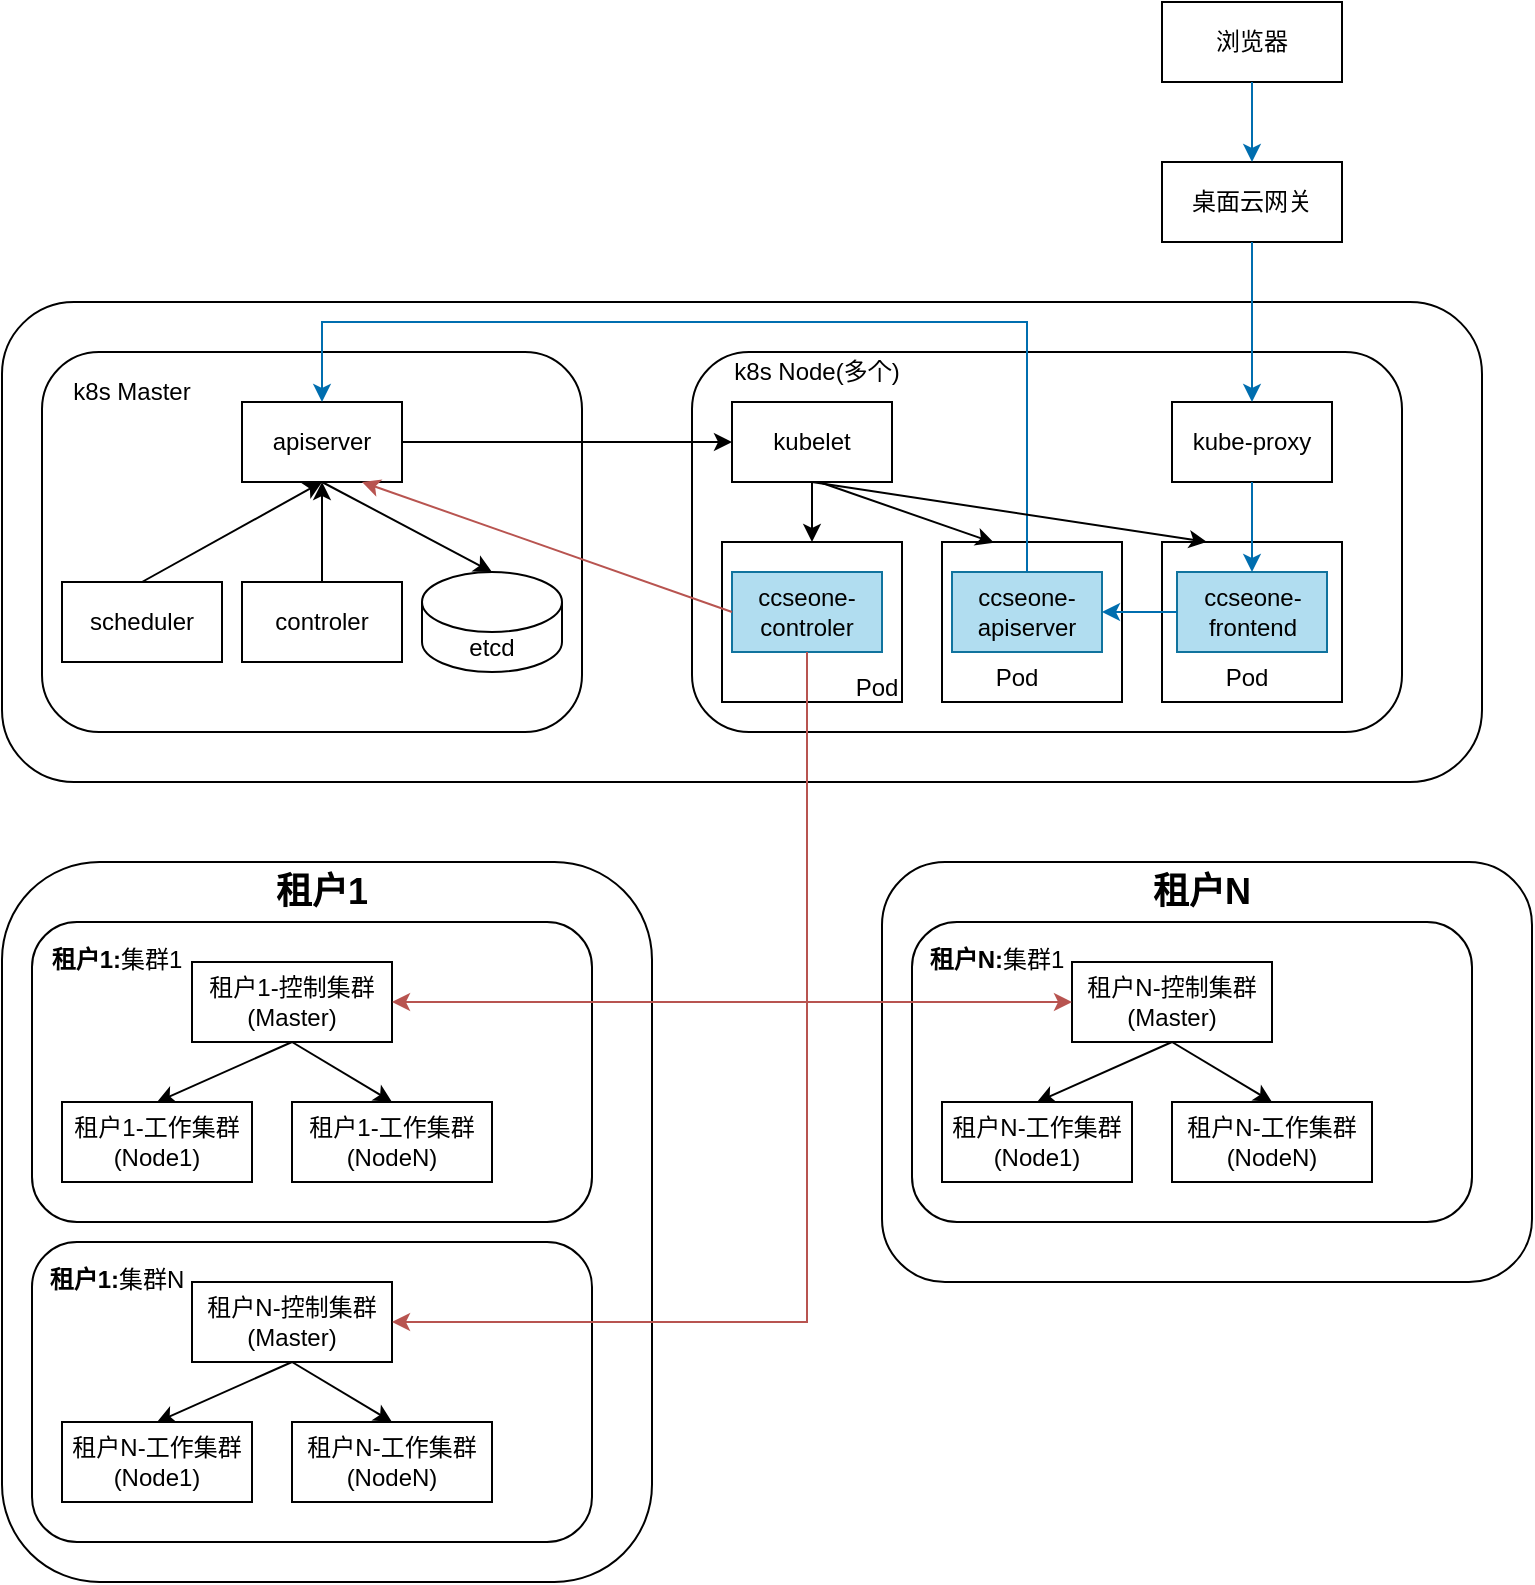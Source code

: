 <mxfile version="21.2.9" type="github">
  <diagram name="第 1 页" id="EIDiARR_dXdDSFOwPV3g">
    <mxGraphModel dx="1247" dy="692" grid="1" gridSize="10" guides="1" tooltips="1" connect="1" arrows="1" fold="1" page="1" pageScale="1" pageWidth="827" pageHeight="1169" math="0" shadow="0">
      <root>
        <mxCell id="0" />
        <mxCell id="1" parent="0" />
        <mxCell id="vyqBwXJfIFNPgKrzf0KV-5" value="" style="rounded=1;whiteSpace=wrap;html=1;" vertex="1" parent="1">
          <mxGeometry x="20" y="180" width="740" height="240" as="geometry" />
        </mxCell>
        <mxCell id="vyqBwXJfIFNPgKrzf0KV-7" value="" style="rounded=1;whiteSpace=wrap;html=1;" vertex="1" parent="1">
          <mxGeometry x="40" y="205" width="270" height="190" as="geometry" />
        </mxCell>
        <mxCell id="vyqBwXJfIFNPgKrzf0KV-10" value="etcd" style="shape=cylinder3;whiteSpace=wrap;html=1;boundedLbl=1;backgroundOutline=1;size=15;" vertex="1" parent="1">
          <mxGeometry x="230" y="315" width="70" height="50" as="geometry" />
        </mxCell>
        <mxCell id="vyqBwXJfIFNPgKrzf0KV-12" value="apiserver" style="rounded=0;whiteSpace=wrap;html=1;" vertex="1" parent="1">
          <mxGeometry x="140" y="230" width="80" height="40" as="geometry" />
        </mxCell>
        <mxCell id="vyqBwXJfIFNPgKrzf0KV-14" value="scheduler" style="rounded=0;whiteSpace=wrap;html=1;" vertex="1" parent="1">
          <mxGeometry x="50" y="320" width="80" height="40" as="geometry" />
        </mxCell>
        <mxCell id="vyqBwXJfIFNPgKrzf0KV-15" value="controler" style="rounded=0;whiteSpace=wrap;html=1;" vertex="1" parent="1">
          <mxGeometry x="140" y="320" width="80" height="40" as="geometry" />
        </mxCell>
        <mxCell id="vyqBwXJfIFNPgKrzf0KV-16" value="k8s Master" style="text;html=1;strokeColor=none;fillColor=none;align=center;verticalAlign=middle;whiteSpace=wrap;rounded=0;" vertex="1" parent="1">
          <mxGeometry x="50" y="210" width="70" height="30" as="geometry" />
        </mxCell>
        <mxCell id="vyqBwXJfIFNPgKrzf0KV-17" value="" style="rounded=1;whiteSpace=wrap;html=1;" vertex="1" parent="1">
          <mxGeometry x="365" y="205" width="355" height="190" as="geometry" />
        </mxCell>
        <mxCell id="vyqBwXJfIFNPgKrzf0KV-22" value="k8s Node(多个)" style="text;html=1;strokeColor=none;fillColor=none;align=center;verticalAlign=middle;whiteSpace=wrap;rounded=0;" vertex="1" parent="1">
          <mxGeometry x="385" y="200" width="85" height="30" as="geometry" />
        </mxCell>
        <mxCell id="vyqBwXJfIFNPgKrzf0KV-23" value="" style="endArrow=classic;html=1;rounded=0;entryX=0.5;entryY=1;entryDx=0;entryDy=0;exitX=0.5;exitY=0;exitDx=0;exitDy=0;" edge="1" parent="1" source="vyqBwXJfIFNPgKrzf0KV-14" target="vyqBwXJfIFNPgKrzf0KV-12">
          <mxGeometry width="50" height="50" relative="1" as="geometry">
            <mxPoint x="-170" y="390" as="sourcePoint" />
            <mxPoint x="-120" y="340" as="targetPoint" />
          </mxGeometry>
        </mxCell>
        <mxCell id="vyqBwXJfIFNPgKrzf0KV-24" value="" style="endArrow=classic;html=1;rounded=0;entryX=0.5;entryY=1;entryDx=0;entryDy=0;exitX=0.5;exitY=0;exitDx=0;exitDy=0;" edge="1" parent="1" source="vyqBwXJfIFNPgKrzf0KV-15" target="vyqBwXJfIFNPgKrzf0KV-12">
          <mxGeometry width="50" height="50" relative="1" as="geometry">
            <mxPoint x="240" y="520" as="sourcePoint" />
            <mxPoint x="290" y="470" as="targetPoint" />
          </mxGeometry>
        </mxCell>
        <mxCell id="vyqBwXJfIFNPgKrzf0KV-25" value="" style="endArrow=classic;html=1;rounded=0;exitX=0.5;exitY=1;exitDx=0;exitDy=0;entryX=0.5;entryY=0;entryDx=0;entryDy=0;entryPerimeter=0;" edge="1" parent="1" source="vyqBwXJfIFNPgKrzf0KV-12" target="vyqBwXJfIFNPgKrzf0KV-10">
          <mxGeometry width="50" height="50" relative="1" as="geometry">
            <mxPoint x="290" y="190" as="sourcePoint" />
            <mxPoint x="340" y="140" as="targetPoint" />
          </mxGeometry>
        </mxCell>
        <mxCell id="vyqBwXJfIFNPgKrzf0KV-27" value="kubelet" style="rounded=0;whiteSpace=wrap;html=1;" vertex="1" parent="1">
          <mxGeometry x="385" y="230" width="80" height="40" as="geometry" />
        </mxCell>
        <mxCell id="vyqBwXJfIFNPgKrzf0KV-28" value="kube-proxy" style="rounded=0;whiteSpace=wrap;html=1;" vertex="1" parent="1">
          <mxGeometry x="605" y="230" width="80" height="40" as="geometry" />
        </mxCell>
        <mxCell id="vyqBwXJfIFNPgKrzf0KV-29" value="" style="rounded=0;whiteSpace=wrap;html=1;" vertex="1" parent="1">
          <mxGeometry x="380" y="300" width="90" height="80" as="geometry" />
        </mxCell>
        <mxCell id="vyqBwXJfIFNPgKrzf0KV-2" value="ccseone-controler" style="rounded=0;whiteSpace=wrap;html=1;fillColor=#b1ddf0;strokeColor=#10739e;" vertex="1" parent="1">
          <mxGeometry x="385" y="315" width="75" height="40" as="geometry" />
        </mxCell>
        <mxCell id="vyqBwXJfIFNPgKrzf0KV-30" value="Pod" style="text;html=1;strokeColor=none;fillColor=none;align=center;verticalAlign=middle;whiteSpace=wrap;rounded=0;" vertex="1" parent="1">
          <mxGeometry x="425" y="365" width="65" height="15" as="geometry" />
        </mxCell>
        <mxCell id="vyqBwXJfIFNPgKrzf0KV-31" value="" style="rounded=0;whiteSpace=wrap;html=1;" vertex="1" parent="1">
          <mxGeometry x="490" y="300" width="90" height="80" as="geometry" />
        </mxCell>
        <mxCell id="vyqBwXJfIFNPgKrzf0KV-32" value="ccseone-apiserver" style="rounded=0;whiteSpace=wrap;html=1;fillColor=#b1ddf0;strokeColor=#10739e;" vertex="1" parent="1">
          <mxGeometry x="495" y="315" width="75" height="40" as="geometry" />
        </mxCell>
        <mxCell id="vyqBwXJfIFNPgKrzf0KV-33" value="Pod" style="text;html=1;strokeColor=none;fillColor=none;align=center;verticalAlign=middle;whiteSpace=wrap;rounded=0;" vertex="1" parent="1">
          <mxGeometry x="495" y="360" width="65" height="15" as="geometry" />
        </mxCell>
        <mxCell id="vyqBwXJfIFNPgKrzf0KV-34" value="" style="rounded=0;whiteSpace=wrap;html=1;" vertex="1" parent="1">
          <mxGeometry x="600" y="300" width="90" height="80" as="geometry" />
        </mxCell>
        <mxCell id="vyqBwXJfIFNPgKrzf0KV-35" value="ccseone-frontend" style="rounded=0;whiteSpace=wrap;html=1;fillColor=#b1ddf0;strokeColor=#10739e;" vertex="1" parent="1">
          <mxGeometry x="607.5" y="315" width="75" height="40" as="geometry" />
        </mxCell>
        <mxCell id="vyqBwXJfIFNPgKrzf0KV-36" value="Pod" style="text;html=1;strokeColor=none;fillColor=none;align=center;verticalAlign=middle;whiteSpace=wrap;rounded=0;" vertex="1" parent="1">
          <mxGeometry x="610" y="360" width="65" height="15" as="geometry" />
        </mxCell>
        <mxCell id="vyqBwXJfIFNPgKrzf0KV-37" value="" style="endArrow=classic;html=1;rounded=0;entryX=1;entryY=0.5;entryDx=0;entryDy=0;strokeColor=#006EAF;" edge="1" parent="1" source="vyqBwXJfIFNPgKrzf0KV-35" target="vyqBwXJfIFNPgKrzf0KV-32">
          <mxGeometry width="50" height="50" relative="1" as="geometry">
            <mxPoint x="590" y="510" as="sourcePoint" />
            <mxPoint x="640" y="460" as="targetPoint" />
          </mxGeometry>
        </mxCell>
        <mxCell id="vyqBwXJfIFNPgKrzf0KV-38" value="" style="endArrow=classic;html=1;rounded=0;exitX=1;exitY=0.5;exitDx=0;exitDy=0;entryX=0;entryY=0.5;entryDx=0;entryDy=0;" edge="1" parent="1" source="vyqBwXJfIFNPgKrzf0KV-12" target="vyqBwXJfIFNPgKrzf0KV-27">
          <mxGeometry width="50" height="50" relative="1" as="geometry">
            <mxPoint x="390" y="480" as="sourcePoint" />
            <mxPoint x="440" y="430" as="targetPoint" />
          </mxGeometry>
        </mxCell>
        <mxCell id="vyqBwXJfIFNPgKrzf0KV-39" value="" style="endArrow=classic;html=1;rounded=0;exitX=0.5;exitY=1;exitDx=0;exitDy=0;strokeColor=#006EAF;entryX=0.5;entryY=0;entryDx=0;entryDy=0;" edge="1" parent="1" source="vyqBwXJfIFNPgKrzf0KV-28" target="vyqBwXJfIFNPgKrzf0KV-35">
          <mxGeometry width="50" height="50" relative="1" as="geometry">
            <mxPoint x="810" y="450" as="sourcePoint" />
            <mxPoint x="860" y="400" as="targetPoint" />
          </mxGeometry>
        </mxCell>
        <mxCell id="vyqBwXJfIFNPgKrzf0KV-40" value="桌面云网关" style="rounded=0;whiteSpace=wrap;html=1;" vertex="1" parent="1">
          <mxGeometry x="600" y="110" width="90" height="40" as="geometry" />
        </mxCell>
        <mxCell id="vyqBwXJfIFNPgKrzf0KV-42" value="" style="endArrow=classic;html=1;rounded=0;exitX=0.5;exitY=1;exitDx=0;exitDy=0;strokeColor=#006EAF;" edge="1" parent="1" source="vyqBwXJfIFNPgKrzf0KV-40" target="vyqBwXJfIFNPgKrzf0KV-28">
          <mxGeometry width="50" height="50" relative="1" as="geometry">
            <mxPoint x="770" y="160" as="sourcePoint" />
            <mxPoint x="820" y="110" as="targetPoint" />
          </mxGeometry>
        </mxCell>
        <mxCell id="vyqBwXJfIFNPgKrzf0KV-43" value="浏览器" style="rounded=0;whiteSpace=wrap;html=1;" vertex="1" parent="1">
          <mxGeometry x="600" y="30" width="90" height="40" as="geometry" />
        </mxCell>
        <mxCell id="vyqBwXJfIFNPgKrzf0KV-44" value="" style="endArrow=classic;html=1;rounded=0;exitX=0.5;exitY=1;exitDx=0;exitDy=0;strokeColor=#006EAF;" edge="1" parent="1" source="vyqBwXJfIFNPgKrzf0KV-43" target="vyqBwXJfIFNPgKrzf0KV-40">
          <mxGeometry width="50" height="50" relative="1" as="geometry">
            <mxPoint x="780" y="130" as="sourcePoint" />
            <mxPoint x="830" y="80" as="targetPoint" />
          </mxGeometry>
        </mxCell>
        <mxCell id="vyqBwXJfIFNPgKrzf0KV-46" value="" style="endArrow=classic;html=1;rounded=0;entryX=0.75;entryY=1;entryDx=0;entryDy=0;exitX=0;exitY=0.5;exitDx=0;exitDy=0;strokeColor=#b85450;fillColor=#f8cecc;gradientColor=#ea6b66;" edge="1" parent="1" source="vyqBwXJfIFNPgKrzf0KV-2" target="vyqBwXJfIFNPgKrzf0KV-12">
          <mxGeometry width="50" height="50" relative="1" as="geometry">
            <mxPoint x="420" y="530" as="sourcePoint" />
            <mxPoint x="470" y="480" as="targetPoint" />
          </mxGeometry>
        </mxCell>
        <mxCell id="vyqBwXJfIFNPgKrzf0KV-47" value="" style="endArrow=classic;html=1;rounded=0;entryX=0.5;entryY=0;entryDx=0;entryDy=0;exitX=0.5;exitY=0;exitDx=0;exitDy=0;strokeColor=#006EAF;edgeStyle=orthogonalEdgeStyle;" edge="1" parent="1" source="vyqBwXJfIFNPgKrzf0KV-32" target="vyqBwXJfIFNPgKrzf0KV-12">
          <mxGeometry width="50" height="50" relative="1" as="geometry">
            <mxPoint x="420" y="510" as="sourcePoint" />
            <mxPoint x="470" y="460" as="targetPoint" />
            <Array as="points">
              <mxPoint x="533" y="190" />
              <mxPoint x="180" y="190" />
            </Array>
          </mxGeometry>
        </mxCell>
        <mxCell id="vyqBwXJfIFNPgKrzf0KV-48" value="" style="endArrow=classic;html=1;rounded=0;entryX=0.5;entryY=0;entryDx=0;entryDy=0;" edge="1" parent="1" source="vyqBwXJfIFNPgKrzf0KV-27" target="vyqBwXJfIFNPgKrzf0KV-29">
          <mxGeometry width="50" height="50" relative="1" as="geometry">
            <mxPoint x="100" y="330" as="sourcePoint" />
            <mxPoint x="190" y="280" as="targetPoint" />
          </mxGeometry>
        </mxCell>
        <mxCell id="vyqBwXJfIFNPgKrzf0KV-49" value="" style="endArrow=classic;html=1;rounded=0;entryX=0.289;entryY=0.005;entryDx=0;entryDy=0;exitX=0.545;exitY=1;exitDx=0;exitDy=0;exitPerimeter=0;entryPerimeter=0;" edge="1" parent="1" source="vyqBwXJfIFNPgKrzf0KV-27" target="vyqBwXJfIFNPgKrzf0KV-31">
          <mxGeometry width="50" height="50" relative="1" as="geometry">
            <mxPoint x="432" y="280" as="sourcePoint" />
            <mxPoint x="435" y="310" as="targetPoint" />
          </mxGeometry>
        </mxCell>
        <mxCell id="vyqBwXJfIFNPgKrzf0KV-50" value="" style="endArrow=classic;html=1;rounded=0;entryX=0.25;entryY=0;entryDx=0;entryDy=0;exitX=0.5;exitY=1;exitDx=0;exitDy=0;" edge="1" parent="1" source="vyqBwXJfIFNPgKrzf0KV-27" target="vyqBwXJfIFNPgKrzf0KV-34">
          <mxGeometry width="50" height="50" relative="1" as="geometry">
            <mxPoint x="434" y="280" as="sourcePoint" />
            <mxPoint x="526" y="310" as="targetPoint" />
          </mxGeometry>
        </mxCell>
        <mxCell id="vyqBwXJfIFNPgKrzf0KV-183" value="" style="group" vertex="1" connectable="0" parent="1">
          <mxGeometry x="20" y="460" width="325" height="360" as="geometry" />
        </mxCell>
        <mxCell id="vyqBwXJfIFNPgKrzf0KV-175" value="" style="rounded=1;whiteSpace=wrap;html=1;" vertex="1" parent="vyqBwXJfIFNPgKrzf0KV-183">
          <mxGeometry width="325" height="360" as="geometry" />
        </mxCell>
        <mxCell id="vyqBwXJfIFNPgKrzf0KV-168" value="" style="rounded=1;whiteSpace=wrap;html=1;" vertex="1" parent="vyqBwXJfIFNPgKrzf0KV-183">
          <mxGeometry x="15" y="30" width="280" height="150" as="geometry" />
        </mxCell>
        <mxCell id="vyqBwXJfIFNPgKrzf0KV-165" value="租户1-控制集群(Master)" style="rounded=0;whiteSpace=wrap;html=1;" vertex="1" parent="vyqBwXJfIFNPgKrzf0KV-183">
          <mxGeometry x="95" y="50" width="100" height="40" as="geometry" />
        </mxCell>
        <mxCell id="vyqBwXJfIFNPgKrzf0KV-166" value="租户1-工作集群(Node1)" style="rounded=0;whiteSpace=wrap;html=1;" vertex="1" parent="vyqBwXJfIFNPgKrzf0KV-183">
          <mxGeometry x="30" y="120" width="95" height="40" as="geometry" />
        </mxCell>
        <mxCell id="vyqBwXJfIFNPgKrzf0KV-167" value="租户1-工作集群(NodeN)" style="rounded=0;whiteSpace=wrap;html=1;" vertex="1" parent="vyqBwXJfIFNPgKrzf0KV-183">
          <mxGeometry x="145" y="120" width="100" height="40" as="geometry" />
        </mxCell>
        <mxCell id="vyqBwXJfIFNPgKrzf0KV-169" value="&lt;b&gt;租户1:&lt;/b&gt;集群1" style="text;html=1;strokeColor=none;fillColor=none;align=center;verticalAlign=middle;whiteSpace=wrap;rounded=0;" vertex="1" parent="vyqBwXJfIFNPgKrzf0KV-183">
          <mxGeometry x="20" y="34" width="75" height="30" as="geometry" />
        </mxCell>
        <mxCell id="vyqBwXJfIFNPgKrzf0KV-177" value="" style="rounded=1;whiteSpace=wrap;html=1;" vertex="1" parent="vyqBwXJfIFNPgKrzf0KV-183">
          <mxGeometry x="15" y="190" width="280" height="150" as="geometry" />
        </mxCell>
        <mxCell id="vyqBwXJfIFNPgKrzf0KV-178" value="租户N-控制集群(Master)" style="rounded=0;whiteSpace=wrap;html=1;" vertex="1" parent="vyqBwXJfIFNPgKrzf0KV-183">
          <mxGeometry x="95" y="210" width="100" height="40" as="geometry" />
        </mxCell>
        <mxCell id="vyqBwXJfIFNPgKrzf0KV-179" value="租户N-工作集群(Node1)" style="rounded=0;whiteSpace=wrap;html=1;" vertex="1" parent="vyqBwXJfIFNPgKrzf0KV-183">
          <mxGeometry x="30" y="280" width="95" height="40" as="geometry" />
        </mxCell>
        <mxCell id="vyqBwXJfIFNPgKrzf0KV-180" value="租户N-工作集群(NodeN)" style="rounded=0;whiteSpace=wrap;html=1;" vertex="1" parent="vyqBwXJfIFNPgKrzf0KV-183">
          <mxGeometry x="145" y="280" width="100" height="40" as="geometry" />
        </mxCell>
        <mxCell id="vyqBwXJfIFNPgKrzf0KV-181" value="&lt;b&gt;租户1:&lt;/b&gt;集群N" style="text;html=1;strokeColor=none;fillColor=none;align=center;verticalAlign=middle;whiteSpace=wrap;rounded=0;" vertex="1" parent="vyqBwXJfIFNPgKrzf0KV-183">
          <mxGeometry x="20" y="194" width="75" height="30" as="geometry" />
        </mxCell>
        <mxCell id="vyqBwXJfIFNPgKrzf0KV-182" value="&lt;b style=&quot;font-size: 18px;&quot;&gt;租户1&lt;/b&gt;" style="text;html=1;strokeColor=none;fillColor=none;align=center;verticalAlign=middle;whiteSpace=wrap;rounded=0;fontSize=18;" vertex="1" parent="vyqBwXJfIFNPgKrzf0KV-183">
          <mxGeometry x="130" width="60" height="30" as="geometry" />
        </mxCell>
        <mxCell id="vyqBwXJfIFNPgKrzf0KV-201" value="" style="endArrow=classic;html=1;rounded=0;exitX=0.5;exitY=1;exitDx=0;exitDy=0;entryX=0.5;entryY=0;entryDx=0;entryDy=0;" edge="1" parent="vyqBwXJfIFNPgKrzf0KV-183" source="vyqBwXJfIFNPgKrzf0KV-165" target="vyqBwXJfIFNPgKrzf0KV-166">
          <mxGeometry width="50" height="50" relative="1" as="geometry">
            <mxPoint x="480" y="370" as="sourcePoint" />
            <mxPoint x="530" y="320" as="targetPoint" />
          </mxGeometry>
        </mxCell>
        <mxCell id="vyqBwXJfIFNPgKrzf0KV-202" value="" style="endArrow=classic;html=1;rounded=0;exitX=0.5;exitY=1;exitDx=0;exitDy=0;entryX=0.5;entryY=0;entryDx=0;entryDy=0;" edge="1" parent="vyqBwXJfIFNPgKrzf0KV-183" source="vyqBwXJfIFNPgKrzf0KV-165" target="vyqBwXJfIFNPgKrzf0KV-167">
          <mxGeometry width="50" height="50" relative="1" as="geometry">
            <mxPoint x="155" y="100" as="sourcePoint" />
            <mxPoint x="88" y="130" as="targetPoint" />
          </mxGeometry>
        </mxCell>
        <mxCell id="vyqBwXJfIFNPgKrzf0KV-203" value="" style="endArrow=classic;html=1;rounded=0;exitX=0.5;exitY=1;exitDx=0;exitDy=0;entryX=0.5;entryY=0;entryDx=0;entryDy=0;" edge="1" parent="vyqBwXJfIFNPgKrzf0KV-183" source="vyqBwXJfIFNPgKrzf0KV-178" target="vyqBwXJfIFNPgKrzf0KV-179">
          <mxGeometry width="50" height="50" relative="1" as="geometry">
            <mxPoint x="155" y="100" as="sourcePoint" />
            <mxPoint x="205" y="130" as="targetPoint" />
          </mxGeometry>
        </mxCell>
        <mxCell id="vyqBwXJfIFNPgKrzf0KV-204" value="" style="endArrow=classic;html=1;rounded=0;exitX=0.5;exitY=1;exitDx=0;exitDy=0;entryX=0.5;entryY=0;entryDx=0;entryDy=0;" edge="1" parent="vyqBwXJfIFNPgKrzf0KV-183" source="vyqBwXJfIFNPgKrzf0KV-178" target="vyqBwXJfIFNPgKrzf0KV-180">
          <mxGeometry width="50" height="50" relative="1" as="geometry">
            <mxPoint x="155" y="260" as="sourcePoint" />
            <mxPoint x="88" y="290" as="targetPoint" />
          </mxGeometry>
        </mxCell>
        <mxCell id="vyqBwXJfIFNPgKrzf0KV-197" value="" style="group" vertex="1" connectable="0" parent="1">
          <mxGeometry x="460" y="460" width="325" height="210" as="geometry" />
        </mxCell>
        <mxCell id="vyqBwXJfIFNPgKrzf0KV-185" value="" style="rounded=1;whiteSpace=wrap;html=1;" vertex="1" parent="vyqBwXJfIFNPgKrzf0KV-197">
          <mxGeometry width="325" height="210" as="geometry" />
        </mxCell>
        <mxCell id="vyqBwXJfIFNPgKrzf0KV-186" value="" style="rounded=1;whiteSpace=wrap;html=1;" vertex="1" parent="vyqBwXJfIFNPgKrzf0KV-197">
          <mxGeometry x="15" y="30" width="280" height="150" as="geometry" />
        </mxCell>
        <mxCell id="vyqBwXJfIFNPgKrzf0KV-187" value="租户N-控制集群(Master)" style="rounded=0;whiteSpace=wrap;html=1;" vertex="1" parent="vyqBwXJfIFNPgKrzf0KV-197">
          <mxGeometry x="95" y="50" width="100" height="40" as="geometry" />
        </mxCell>
        <mxCell id="vyqBwXJfIFNPgKrzf0KV-188" value="租户N-工作集群(Node1)" style="rounded=0;whiteSpace=wrap;html=1;" vertex="1" parent="vyqBwXJfIFNPgKrzf0KV-197">
          <mxGeometry x="30" y="120" width="95" height="40" as="geometry" />
        </mxCell>
        <mxCell id="vyqBwXJfIFNPgKrzf0KV-189" value="租户N-工作集群(NodeN)" style="rounded=0;whiteSpace=wrap;html=1;" vertex="1" parent="vyqBwXJfIFNPgKrzf0KV-197">
          <mxGeometry x="145" y="120" width="100" height="40" as="geometry" />
        </mxCell>
        <mxCell id="vyqBwXJfIFNPgKrzf0KV-190" value="&lt;b&gt;租户N:&lt;/b&gt;集群1" style="text;html=1;strokeColor=none;fillColor=none;align=center;verticalAlign=middle;whiteSpace=wrap;rounded=0;" vertex="1" parent="vyqBwXJfIFNPgKrzf0KV-197">
          <mxGeometry x="20" y="34" width="75" height="30" as="geometry" />
        </mxCell>
        <mxCell id="vyqBwXJfIFNPgKrzf0KV-196" value="&lt;b style=&quot;font-size: 18px;&quot;&gt;租户N&lt;/b&gt;" style="text;html=1;strokeColor=none;fillColor=none;align=center;verticalAlign=middle;whiteSpace=wrap;rounded=0;fontSize=18;" vertex="1" parent="vyqBwXJfIFNPgKrzf0KV-197">
          <mxGeometry x="130" width="60" height="30" as="geometry" />
        </mxCell>
        <mxCell id="vyqBwXJfIFNPgKrzf0KV-205" value="" style="endArrow=classic;html=1;rounded=0;exitX=0.5;exitY=1;exitDx=0;exitDy=0;entryX=0.5;entryY=0;entryDx=0;entryDy=0;" edge="1" parent="vyqBwXJfIFNPgKrzf0KV-197" source="vyqBwXJfIFNPgKrzf0KV-187" target="vyqBwXJfIFNPgKrzf0KV-188">
          <mxGeometry width="50" height="50" relative="1" as="geometry">
            <mxPoint x="190" y="340" as="sourcePoint" />
            <mxPoint x="240" y="290" as="targetPoint" />
          </mxGeometry>
        </mxCell>
        <mxCell id="vyqBwXJfIFNPgKrzf0KV-206" value="" style="endArrow=classic;html=1;rounded=0;exitX=0.5;exitY=1;exitDx=0;exitDy=0;entryX=0.5;entryY=0;entryDx=0;entryDy=0;" edge="1" parent="vyqBwXJfIFNPgKrzf0KV-197" source="vyqBwXJfIFNPgKrzf0KV-187" target="vyqBwXJfIFNPgKrzf0KV-189">
          <mxGeometry width="50" height="50" relative="1" as="geometry">
            <mxPoint x="155" y="100" as="sourcePoint" />
            <mxPoint x="88" y="130" as="targetPoint" />
          </mxGeometry>
        </mxCell>
        <mxCell id="vyqBwXJfIFNPgKrzf0KV-198" value="" style="endArrow=classic;html=1;rounded=0;exitX=0.5;exitY=1;exitDx=0;exitDy=0;entryX=1;entryY=0.5;entryDx=0;entryDy=0;edgeStyle=orthogonalEdgeStyle;fillColor=#f8cecc;strokeColor=#b85450;" edge="1" parent="1" source="vyqBwXJfIFNPgKrzf0KV-2" target="vyqBwXJfIFNPgKrzf0KV-165">
          <mxGeometry width="50" height="50" relative="1" as="geometry">
            <mxPoint x="860" y="500" as="sourcePoint" />
            <mxPoint x="910" y="450" as="targetPoint" />
            <Array as="points">
              <mxPoint x="422" y="530" />
            </Array>
          </mxGeometry>
        </mxCell>
        <mxCell id="vyqBwXJfIFNPgKrzf0KV-199" value="" style="endArrow=classic;html=1;rounded=0;exitX=0.5;exitY=1;exitDx=0;exitDy=0;entryX=1;entryY=0.5;entryDx=0;entryDy=0;edgeStyle=orthogonalEdgeStyle;fillColor=#f8cecc;strokeColor=#b85450;" edge="1" parent="1" source="vyqBwXJfIFNPgKrzf0KV-2" target="vyqBwXJfIFNPgKrzf0KV-178">
          <mxGeometry width="50" height="50" relative="1" as="geometry">
            <mxPoint x="433" y="365" as="sourcePoint" />
            <mxPoint x="225" y="540" as="targetPoint" />
            <Array as="points">
              <mxPoint x="422" y="690" />
            </Array>
          </mxGeometry>
        </mxCell>
        <mxCell id="vyqBwXJfIFNPgKrzf0KV-200" value="" style="endArrow=classic;html=1;rounded=0;exitX=0.5;exitY=1;exitDx=0;exitDy=0;entryX=0;entryY=0.5;entryDx=0;entryDy=0;edgeStyle=orthogonalEdgeStyle;fillColor=#f8cecc;strokeColor=#b85450;" edge="1" parent="1" source="vyqBwXJfIFNPgKrzf0KV-2" target="vyqBwXJfIFNPgKrzf0KV-187">
          <mxGeometry width="50" height="50" relative="1" as="geometry">
            <mxPoint x="433" y="365" as="sourcePoint" />
            <mxPoint x="225" y="700" as="targetPoint" />
            <Array as="points">
              <mxPoint x="422" y="530" />
            </Array>
          </mxGeometry>
        </mxCell>
      </root>
    </mxGraphModel>
  </diagram>
</mxfile>
